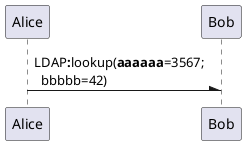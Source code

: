 {
  "sha1": "flhvmn34fzm0xhsrd5mbu7pr8j0pqce",
  "insertion": {
    "when": "2024-06-01T09:03:06.333Z",
    "user": "plantuml@gmail.com"
  }
}
@startuml
!define DOCUMENTATION_SERVER //my.server.com/path/
!define DOC_EXTENSION pdf

!definelong SEND(from,to,protocol,message)
from -\ to [[ http:DOCUMENTATION_SERVER/public_protocols/protocol.DOC_EXTENSION ]] : protocol<b>:</b>message
!enddefinelong

SEND(Alice,Bob,LDAP,lookup(<b>aaaaaa</b>=3567;\n  bbbbb=42))

@enduml

